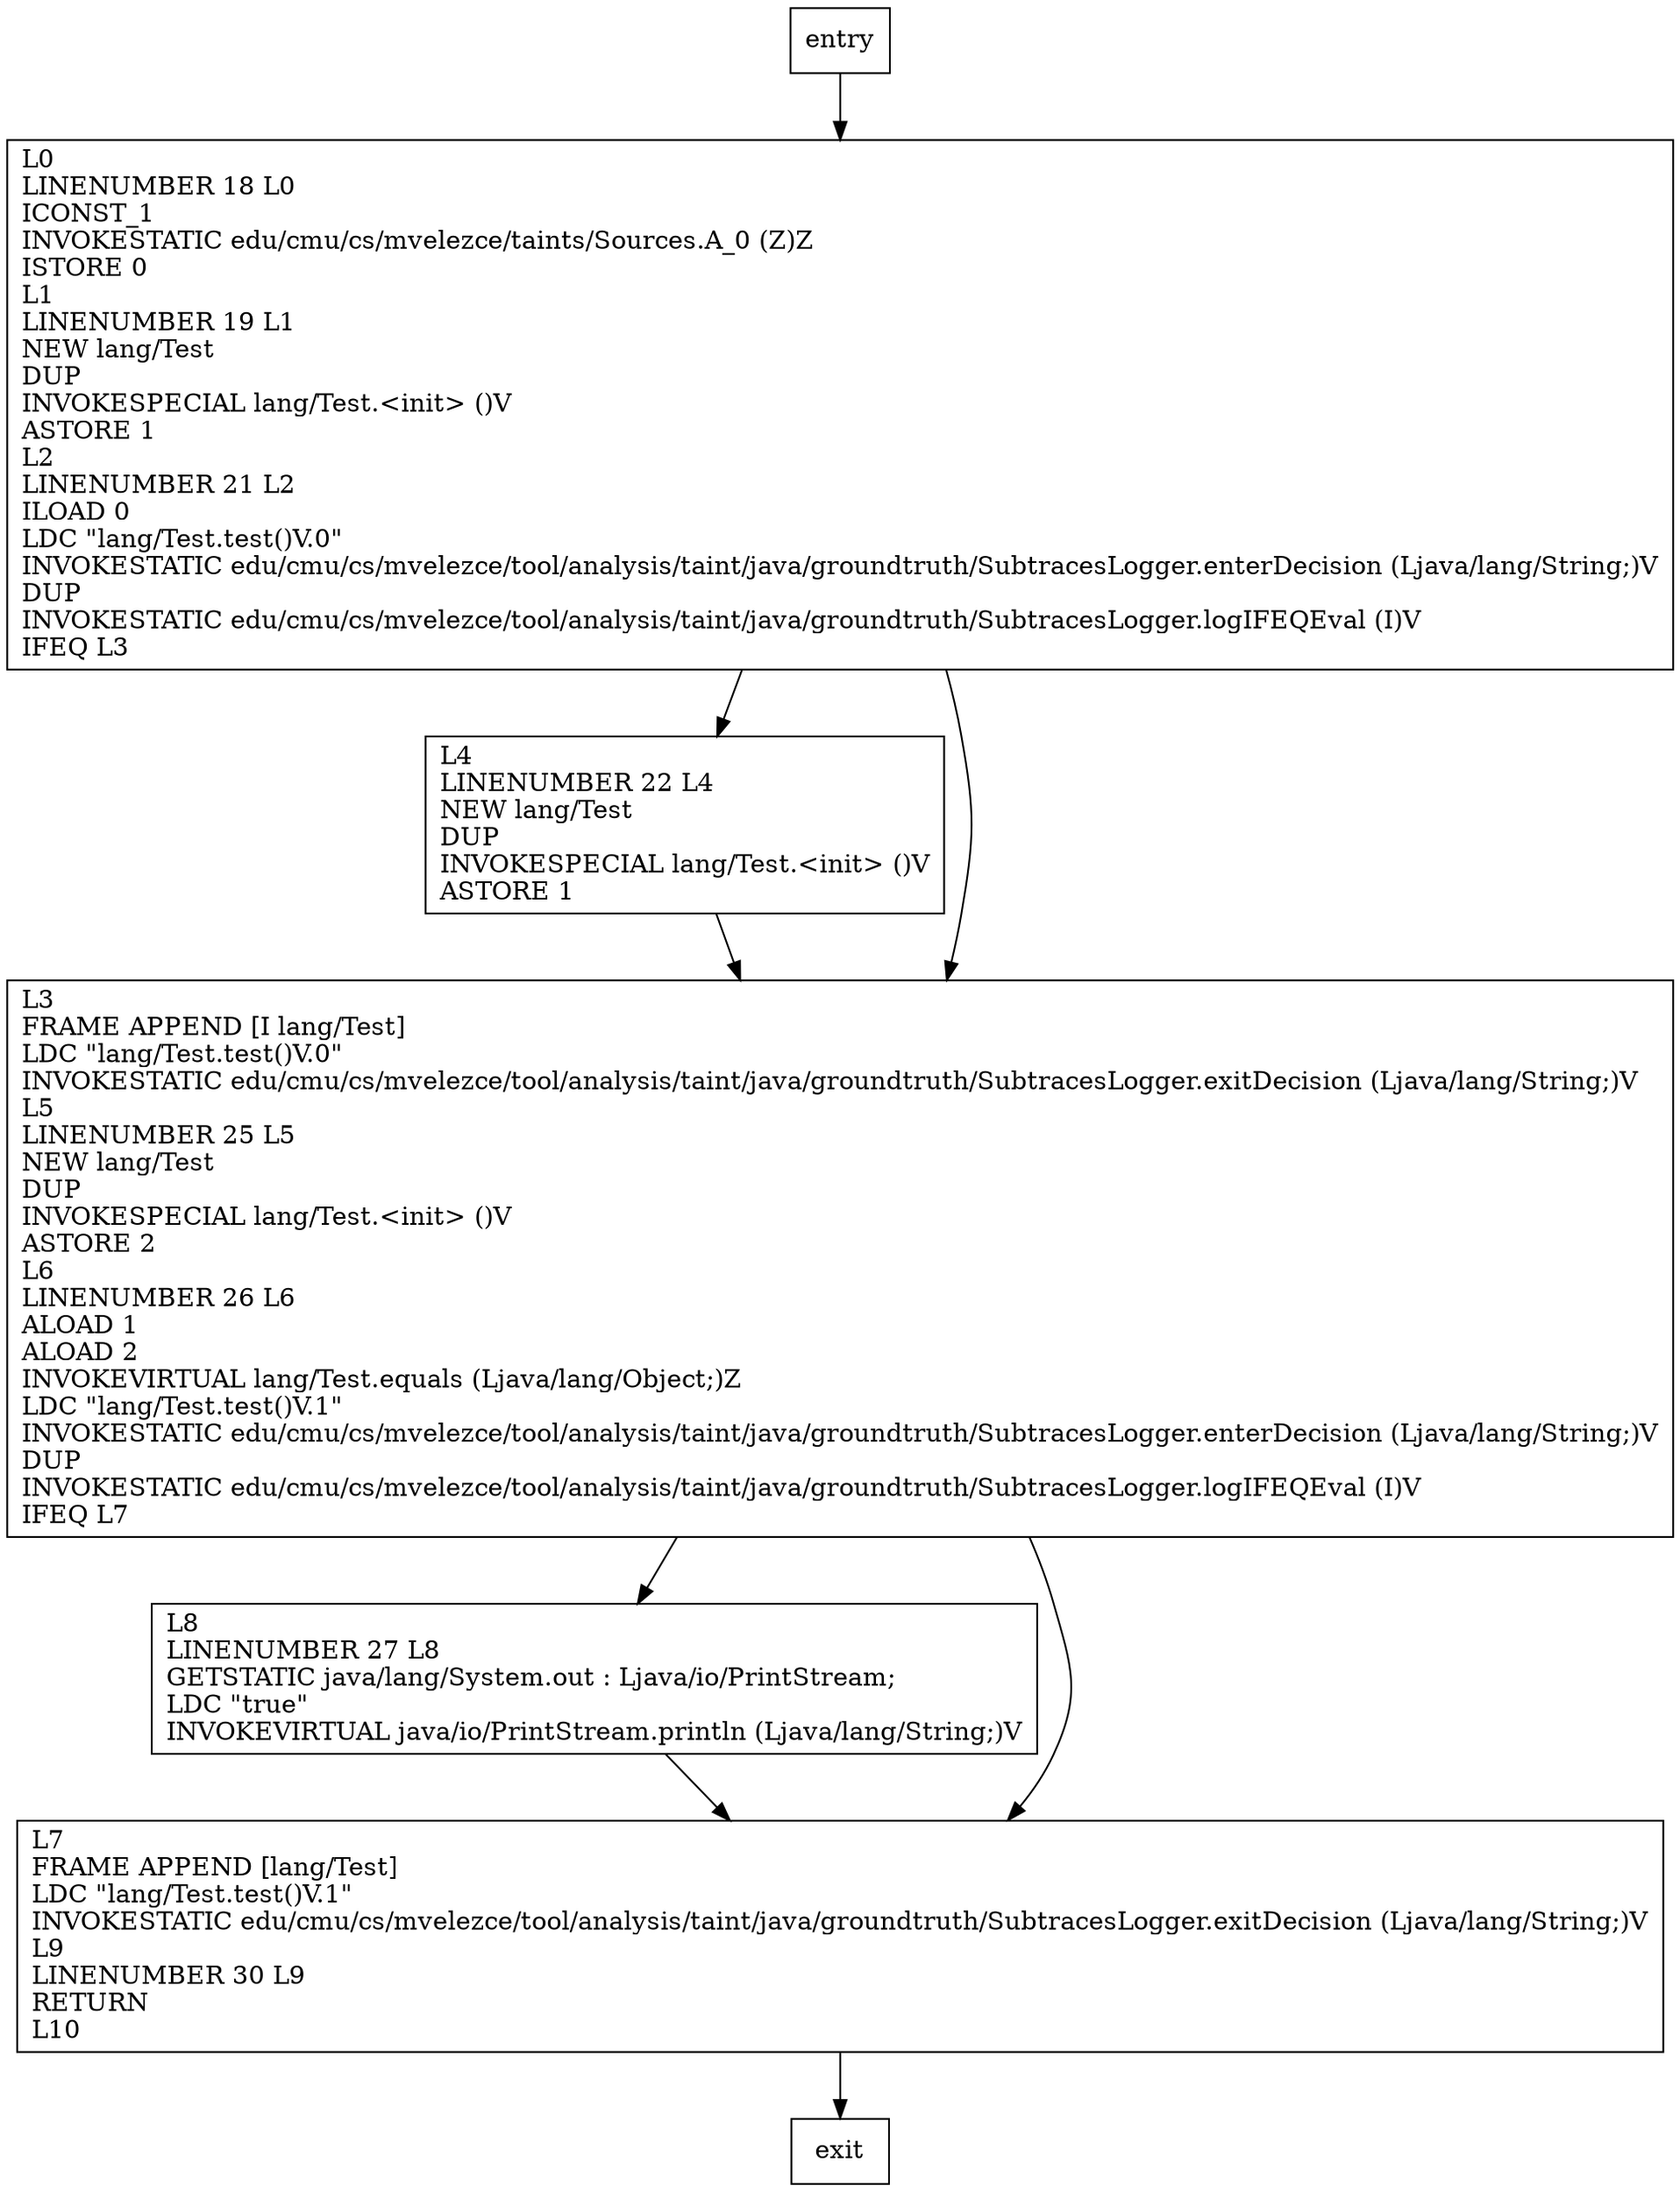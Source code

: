 digraph test {
node [shape=record];
244044847 [label="L0\lLINENUMBER 18 L0\lICONST_1\lINVOKESTATIC edu/cmu/cs/mvelezce/taints/Sources.A_0 (Z)Z\lISTORE 0\lL1\lLINENUMBER 19 L1\lNEW lang/Test\lDUP\lINVOKESPECIAL lang/Test.\<init\> ()V\lASTORE 1\lL2\lLINENUMBER 21 L2\lILOAD 0\lLDC \"lang/Test.test()V.0\"\lINVOKESTATIC edu/cmu/cs/mvelezce/tool/analysis/taint/java/groundtruth/SubtracesLogger.enterDecision (Ljava/lang/String;)V\lDUP\lINVOKESTATIC edu/cmu/cs/mvelezce/tool/analysis/taint/java/groundtruth/SubtracesLogger.logIFEQEval (I)V\lIFEQ L3\l"];
1690307000 [label="L4\lLINENUMBER 22 L4\lNEW lang/Test\lDUP\lINVOKESPECIAL lang/Test.\<init\> ()V\lASTORE 1\l"];
1176604932 [label="L3\lFRAME APPEND [I lang/Test]\lLDC \"lang/Test.test()V.0\"\lINVOKESTATIC edu/cmu/cs/mvelezce/tool/analysis/taint/java/groundtruth/SubtracesLogger.exitDecision (Ljava/lang/String;)V\lL5\lLINENUMBER 25 L5\lNEW lang/Test\lDUP\lINVOKESPECIAL lang/Test.\<init\> ()V\lASTORE 2\lL6\lLINENUMBER 26 L6\lALOAD 1\lALOAD 2\lINVOKEVIRTUAL lang/Test.equals (Ljava/lang/Object;)Z\lLDC \"lang/Test.test()V.1\"\lINVOKESTATIC edu/cmu/cs/mvelezce/tool/analysis/taint/java/groundtruth/SubtracesLogger.enterDecision (Ljava/lang/String;)V\lDUP\lINVOKESTATIC edu/cmu/cs/mvelezce/tool/analysis/taint/java/groundtruth/SubtracesLogger.logIFEQEval (I)V\lIFEQ L7\l"];
1460639415 [label="L8\lLINENUMBER 27 L8\lGETSTATIC java/lang/System.out : Ljava/io/PrintStream;\lLDC \"true\"\lINVOKEVIRTUAL java/io/PrintStream.println (Ljava/lang/String;)V\l"];
125112538 [label="L7\lFRAME APPEND [lang/Test]\lLDC \"lang/Test.test()V.1\"\lINVOKESTATIC edu/cmu/cs/mvelezce/tool/analysis/taint/java/groundtruth/SubtracesLogger.exitDecision (Ljava/lang/String;)V\lL9\lLINENUMBER 30 L9\lRETURN\lL10\l"];
entry;
exit;
entry -> 244044847;
244044847 -> 1690307000;
244044847 -> 1176604932;
1690307000 -> 1176604932;
1176604932 -> 1460639415;
1176604932 -> 125112538;
1460639415 -> 125112538;
125112538 -> exit;
}
